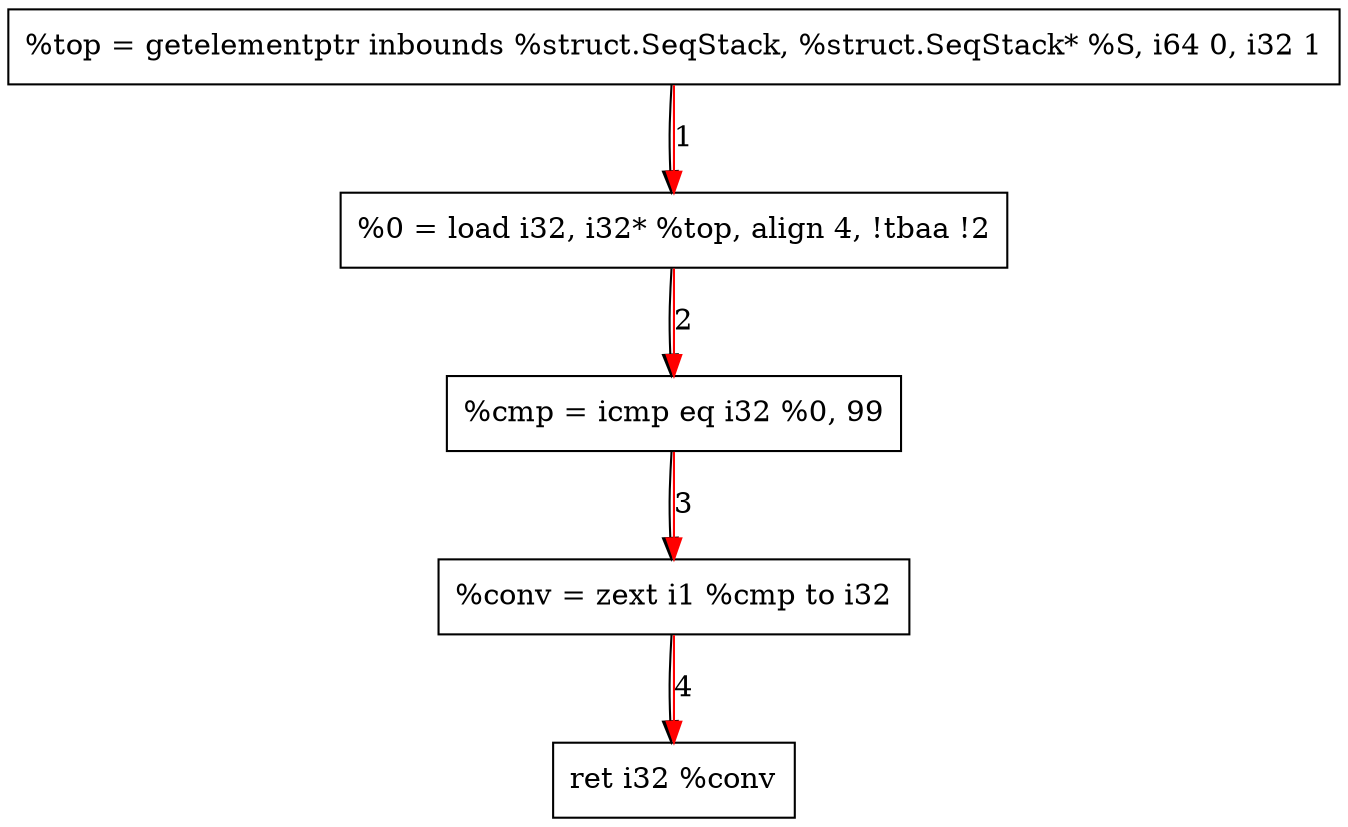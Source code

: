 digraph "CDFG for'IsFull' function" {
	Node0x55e7314f1b08[shape=record, label="  %top = getelementptr inbounds %struct.SeqStack, %struct.SeqStack* %S, i64 0, i32 1"]
	Node0x55e7314f1a78[shape=record, label="  %0 = load i32, i32* %top, align 4, !tbaa !2"]
	Node0x55e7314f1be0[shape=record, label="  %cmp = icmp eq i32 %0, 99"]
	Node0x55e7314f1c58[shape=record, label="  %conv = zext i1 %cmp to i32"]
	Node0x55e7314f1cd8[shape=record, label="  ret i32 %conv"]
	Node0x55e7314f1b08 -> Node0x55e7314f1a78
	Node0x55e7314f1a78 -> Node0x55e7314f1be0
	Node0x55e7314f1be0 -> Node0x55e7314f1c58
	Node0x55e7314f1c58 -> Node0x55e7314f1cd8
edge [color=red]
	Node0x55e7314f1b08 -> Node0x55e7314f1a78[label="1"]
	Node0x55e7314f1a78 -> Node0x55e7314f1be0[label="2"]
	Node0x55e7314f1be0 -> Node0x55e7314f1c58[label="3"]
	Node0x55e7314f1c58 -> Node0x55e7314f1cd8[label="4"]
}
